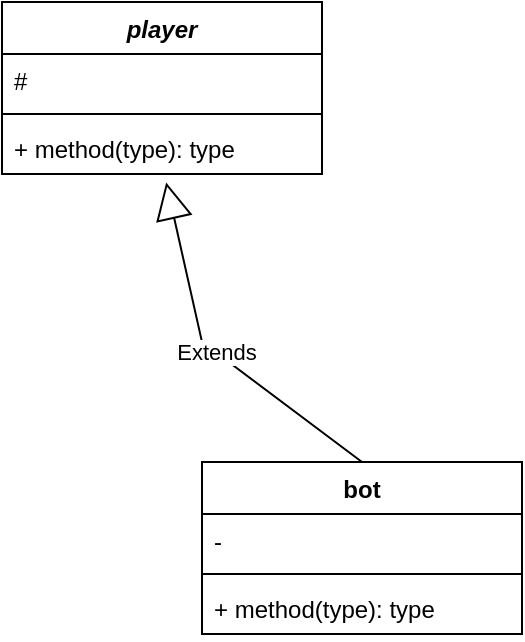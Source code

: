 <mxfile version="17.4.0" type="device"><diagram id="yx1AJkO4m9bC4PlmGmrj" name="Page-2"><mxGraphModel dx="1038" dy="575" grid="1" gridSize="10" guides="1" tooltips="1" connect="1" arrows="1" fold="1" page="1" pageScale="1" pageWidth="827" pageHeight="1169" math="0" shadow="0"><root><mxCell id="kBcHg8CJT8DHFKw85Hsb-0"/><mxCell id="kBcHg8CJT8DHFKw85Hsb-1" parent="kBcHg8CJT8DHFKw85Hsb-0"/><mxCell id="QfYjivEgDZtWDNlyTM9n-1" value="bot" style="swimlane;fontStyle=1;align=center;verticalAlign=top;childLayout=stackLayout;horizontal=1;startSize=26;horizontalStack=0;resizeParent=1;resizeParentMax=0;resizeLast=0;collapsible=1;marginBottom=0;" vertex="1" parent="kBcHg8CJT8DHFKw85Hsb-1"><mxGeometry x="260" y="310" width="160" height="86" as="geometry"/></mxCell><mxCell id="QfYjivEgDZtWDNlyTM9n-2" value="-" style="text;strokeColor=none;fillColor=none;align=left;verticalAlign=top;spacingLeft=4;spacingRight=4;overflow=hidden;rotatable=0;points=[[0,0.5],[1,0.5]];portConstraint=eastwest;" vertex="1" parent="QfYjivEgDZtWDNlyTM9n-1"><mxGeometry y="26" width="160" height="26" as="geometry"/></mxCell><mxCell id="QfYjivEgDZtWDNlyTM9n-3" value="" style="line;strokeWidth=1;fillColor=none;align=left;verticalAlign=middle;spacingTop=-1;spacingLeft=3;spacingRight=3;rotatable=0;labelPosition=right;points=[];portConstraint=eastwest;" vertex="1" parent="QfYjivEgDZtWDNlyTM9n-1"><mxGeometry y="52" width="160" height="8" as="geometry"/></mxCell><mxCell id="QfYjivEgDZtWDNlyTM9n-4" value="+ method(type): type" style="text;strokeColor=none;fillColor=none;align=left;verticalAlign=top;spacingLeft=4;spacingRight=4;overflow=hidden;rotatable=0;points=[[0,0.5],[1,0.5]];portConstraint=eastwest;" vertex="1" parent="QfYjivEgDZtWDNlyTM9n-1"><mxGeometry y="60" width="160" height="26" as="geometry"/></mxCell><mxCell id="QfYjivEgDZtWDNlyTM9n-5" value="player" style="swimlane;fontStyle=3;align=center;verticalAlign=top;childLayout=stackLayout;horizontal=1;startSize=26;horizontalStack=0;resizeParent=1;resizeParentMax=0;resizeLast=0;collapsible=1;marginBottom=0;" vertex="1" parent="kBcHg8CJT8DHFKw85Hsb-1"><mxGeometry x="160" y="80" width="160" height="86" as="geometry"/></mxCell><mxCell id="QfYjivEgDZtWDNlyTM9n-6" value="#" style="text;strokeColor=none;fillColor=none;align=left;verticalAlign=top;spacingLeft=4;spacingRight=4;overflow=hidden;rotatable=0;points=[[0,0.5],[1,0.5]];portConstraint=eastwest;" vertex="1" parent="QfYjivEgDZtWDNlyTM9n-5"><mxGeometry y="26" width="160" height="26" as="geometry"/></mxCell><mxCell id="QfYjivEgDZtWDNlyTM9n-7" value="" style="line;strokeWidth=1;fillColor=none;align=left;verticalAlign=middle;spacingTop=-1;spacingLeft=3;spacingRight=3;rotatable=0;labelPosition=right;points=[];portConstraint=eastwest;" vertex="1" parent="QfYjivEgDZtWDNlyTM9n-5"><mxGeometry y="52" width="160" height="8" as="geometry"/></mxCell><mxCell id="QfYjivEgDZtWDNlyTM9n-8" value="+ method(type): type" style="text;strokeColor=none;fillColor=none;align=left;verticalAlign=top;spacingLeft=4;spacingRight=4;overflow=hidden;rotatable=0;points=[[0,0.5],[1,0.5]];portConstraint=eastwest;" vertex="1" parent="QfYjivEgDZtWDNlyTM9n-5"><mxGeometry y="60" width="160" height="26" as="geometry"/></mxCell><mxCell id="QfYjivEgDZtWDNlyTM9n-10" value="Extends" style="endArrow=block;endSize=16;endFill=0;html=1;rounded=0;entryX=0.513;entryY=1.162;entryDx=0;entryDy=0;entryPerimeter=0;exitX=0.5;exitY=0;exitDx=0;exitDy=0;" edge="1" parent="kBcHg8CJT8DHFKw85Hsb-1" source="QfYjivEgDZtWDNlyTM9n-1" target="QfYjivEgDZtWDNlyTM9n-8"><mxGeometry width="160" relative="1" as="geometry"><mxPoint x="360" y="289" as="sourcePoint"/><mxPoint x="520" y="289" as="targetPoint"/><Array as="points"><mxPoint x="260" y="250"/></Array></mxGeometry></mxCell></root></mxGraphModel></diagram></mxfile>